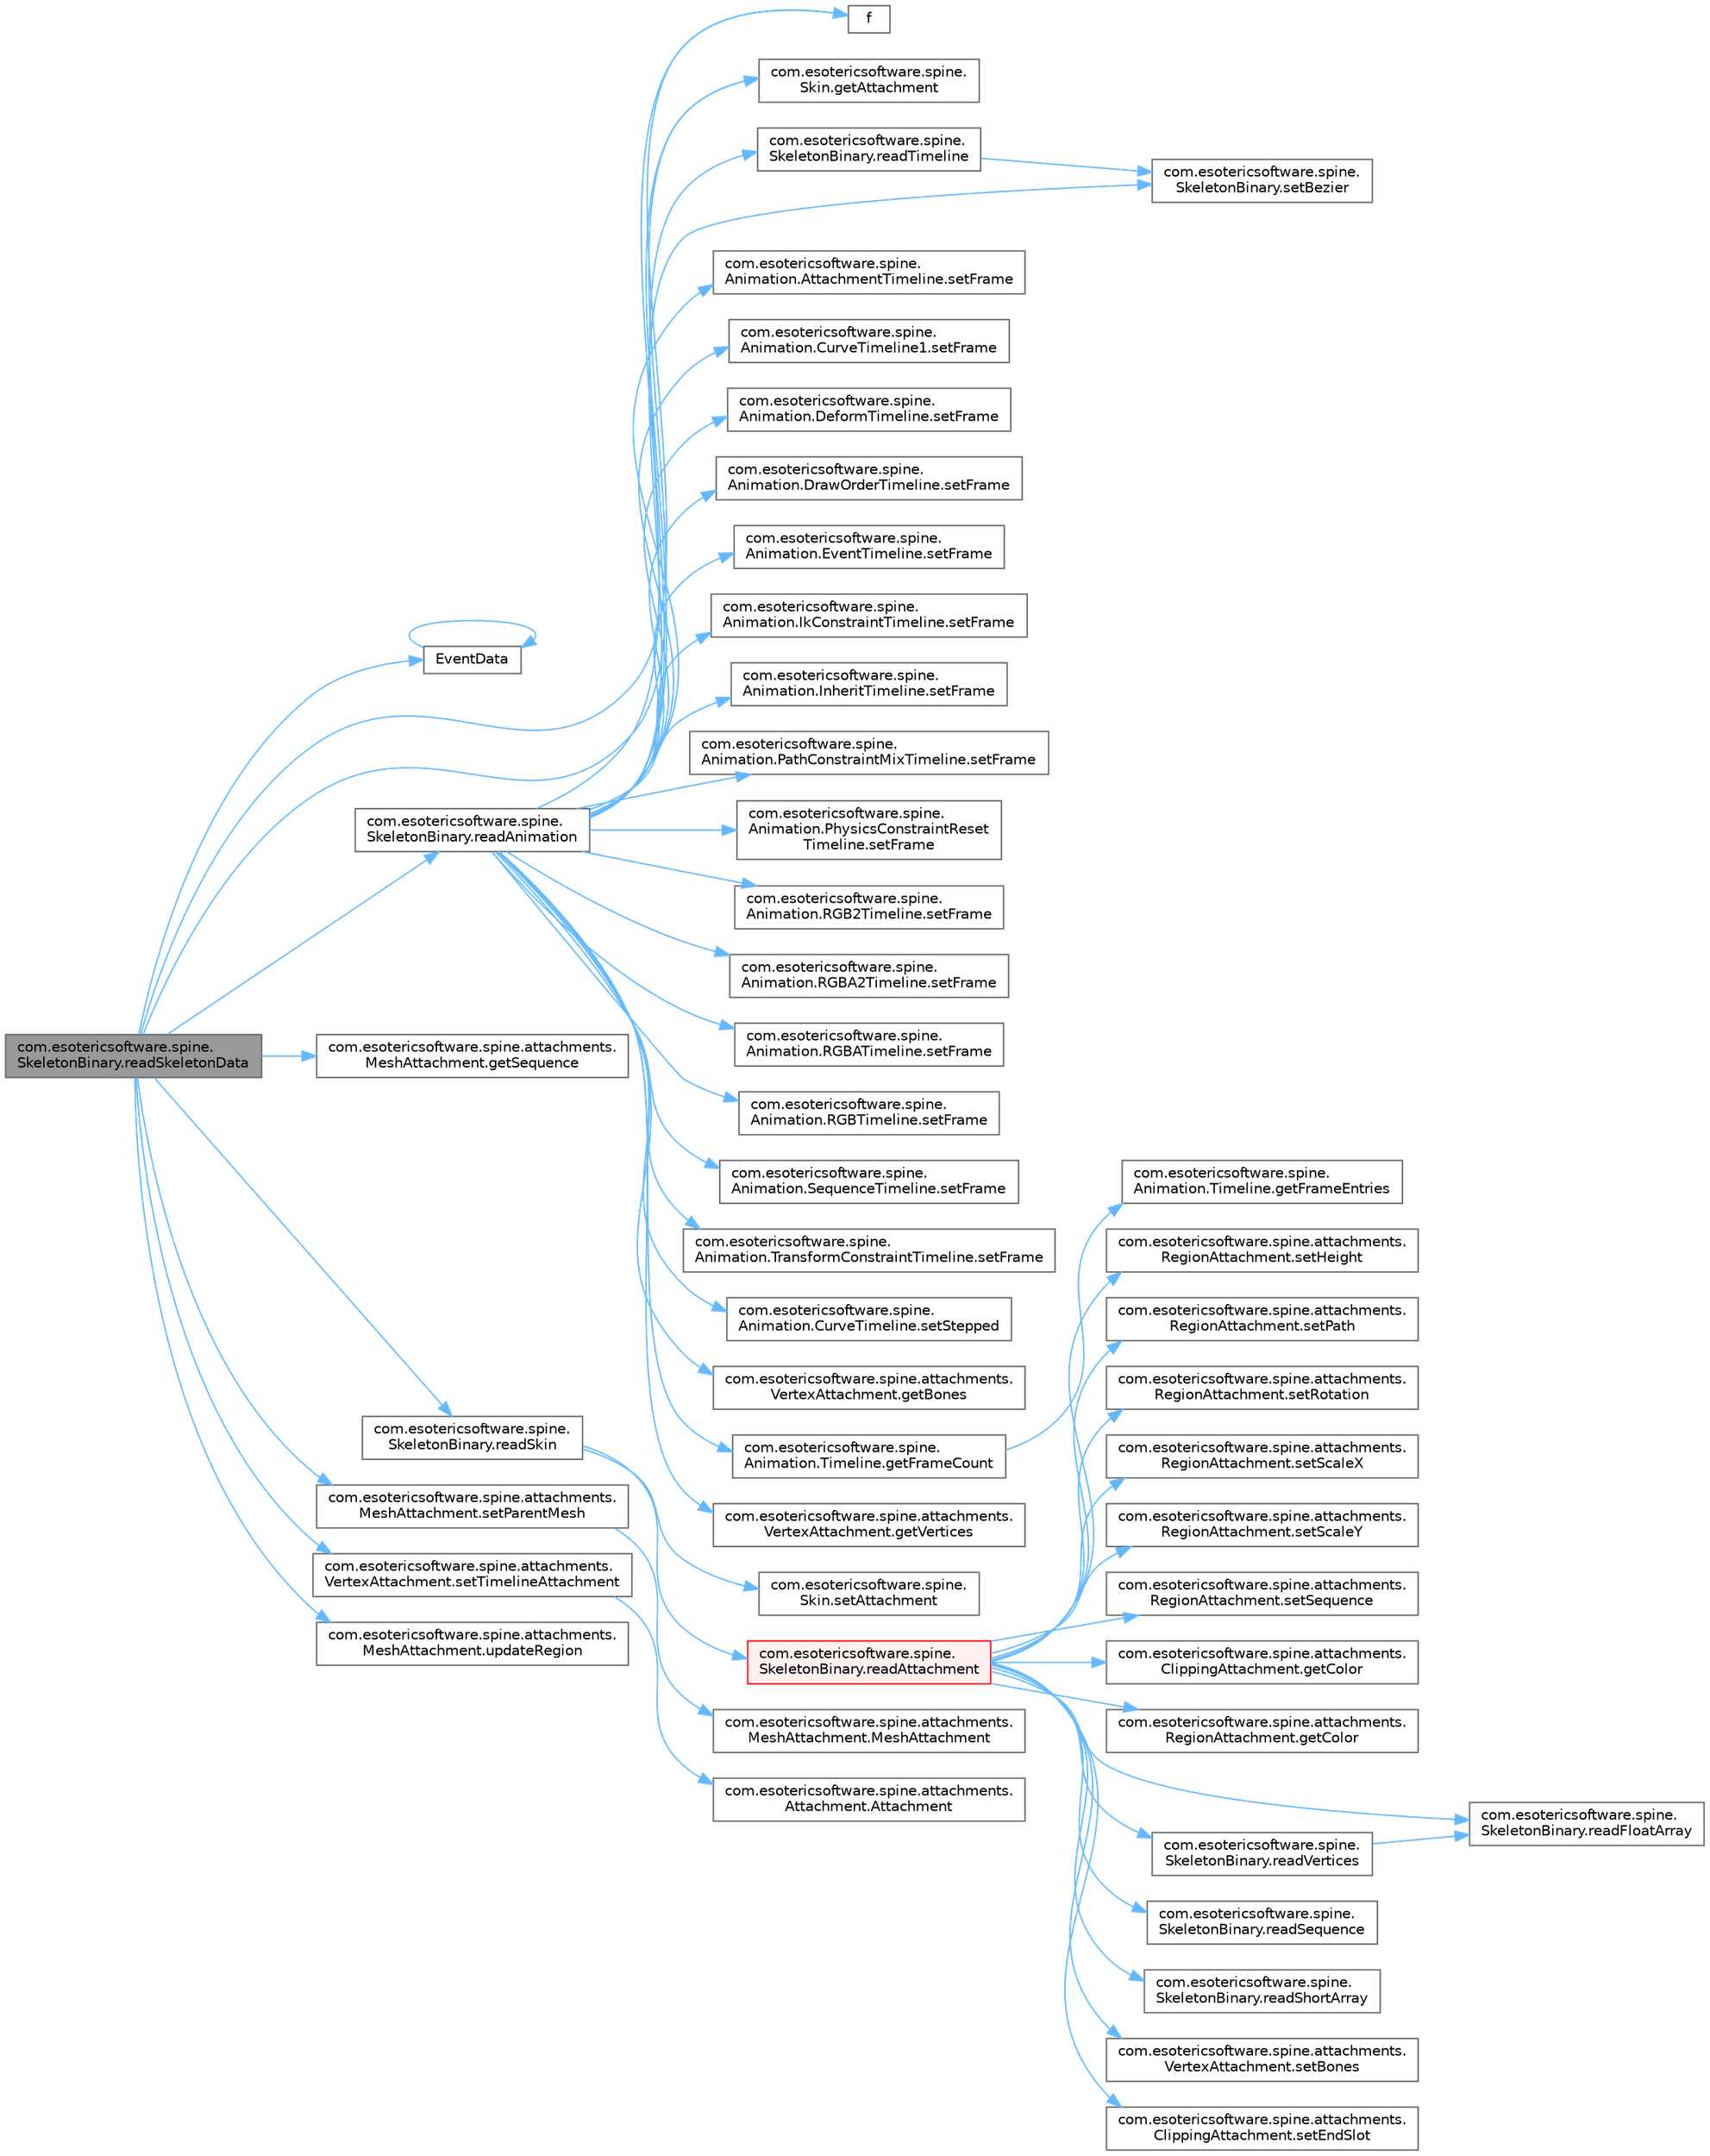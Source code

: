 digraph "com.esotericsoftware.spine.SkeletonBinary.readSkeletonData"
{
 // LATEX_PDF_SIZE
  bgcolor="transparent";
  edge [fontname=Helvetica,fontsize=10,labelfontname=Helvetica,labelfontsize=10];
  node [fontname=Helvetica,fontsize=10,shape=box,height=0.2,width=0.4];
  rankdir="LR";
  Node1 [id="Node000001",label="com.esotericsoftware.spine.\lSkeletonBinary.readSkeletonData",height=0.2,width=0.4,color="gray40", fillcolor="grey60", style="filled", fontcolor="black",tooltip=" "];
  Node1 -> Node2 [id="edge55_Node000001_Node000002",color="steelblue1",style="solid",tooltip=" "];
  Node2 [id="Node000002",label="EventData",height=0.2,width=0.4,color="grey40", fillcolor="white", style="filled",URL="$etw_8h.html#a1150dca5d1943d5e54ad4071d4aa36b9",tooltip=" "];
  Node2 -> Node2 [id="edge56_Node000002_Node000002",color="steelblue1",style="solid",tooltip=" "];
  Node1 -> Node3 [id="edge57_Node000001_Node000003",color="steelblue1",style="solid",tooltip=" "];
  Node3 [id="Node000003",label="f",height=0.2,width=0.4,color="grey40", fillcolor="white", style="filled",URL="$cxx11__tensor__map_8cpp.html#a7f507fea02198f6cb81c86640c7b1a4e",tooltip=" "];
  Node1 -> Node4 [id="edge58_Node000001_Node000004",color="steelblue1",style="solid",tooltip=" "];
  Node4 [id="Node000004",label="com.esotericsoftware.spine.\lSkin.getAttachment",height=0.2,width=0.4,color="grey40", fillcolor="white", style="filled",URL="$classcom_1_1esotericsoftware_1_1spine_1_1_skin.html#a2edd46a0ec394cf57da76288fedc2941",tooltip=" "];
  Node1 -> Node5 [id="edge59_Node000001_Node000005",color="steelblue1",style="solid",tooltip=" "];
  Node5 [id="Node000005",label="com.esotericsoftware.spine.attachments.\lMeshAttachment.getSequence",height=0.2,width=0.4,color="grey40", fillcolor="white", style="filled",URL="$classcom_1_1esotericsoftware_1_1spine_1_1attachments_1_1_mesh_attachment.html#ab192b470a13fe12fad73edfc5454c750",tooltip=" "];
  Node1 -> Node6 [id="edge60_Node000001_Node000006",color="steelblue1",style="solid",tooltip=" "];
  Node6 [id="Node000006",label="com.esotericsoftware.spine.\lSkeletonBinary.readAnimation",height=0.2,width=0.4,color="grey40", fillcolor="white", style="filled",URL="$classcom_1_1esotericsoftware_1_1spine_1_1_skeleton_binary.html#a37e22565ac66d0d83ddeb0b91d350b26",tooltip=" "];
  Node6 -> Node3 [id="edge61_Node000006_Node000003",color="steelblue1",style="solid",tooltip=" "];
  Node6 -> Node4 [id="edge62_Node000006_Node000004",color="steelblue1",style="solid",tooltip=" "];
  Node6 -> Node7 [id="edge63_Node000006_Node000007",color="steelblue1",style="solid",tooltip=" "];
  Node7 [id="Node000007",label="com.esotericsoftware.spine.attachments.\lVertexAttachment.getBones",height=0.2,width=0.4,color="grey40", fillcolor="white", style="filled",URL="$classcom_1_1esotericsoftware_1_1spine_1_1attachments_1_1_vertex_attachment.html#a9b96f41f4f18def39323ea52b41cdfb8",tooltip=" "];
  Node6 -> Node8 [id="edge64_Node000006_Node000008",color="steelblue1",style="solid",tooltip=" "];
  Node8 [id="Node000008",label="com.esotericsoftware.spine.\lAnimation.Timeline.getFrameCount",height=0.2,width=0.4,color="grey40", fillcolor="white", style="filled",URL="$classcom_1_1esotericsoftware_1_1spine_1_1_animation_1_1_timeline.html#a2036c32ec0f8cf0a179142dcdfe5f3ca",tooltip=" "];
  Node8 -> Node9 [id="edge65_Node000008_Node000009",color="steelblue1",style="solid",tooltip=" "];
  Node9 [id="Node000009",label="com.esotericsoftware.spine.\lAnimation.Timeline.getFrameEntries",height=0.2,width=0.4,color="grey40", fillcolor="white", style="filled",URL="$classcom_1_1esotericsoftware_1_1spine_1_1_animation_1_1_timeline.html#a814f629386a6828b0c2ef2d0f497e716",tooltip=" "];
  Node6 -> Node10 [id="edge66_Node000006_Node000010",color="steelblue1",style="solid",tooltip=" "];
  Node10 [id="Node000010",label="com.esotericsoftware.spine.attachments.\lVertexAttachment.getVertices",height=0.2,width=0.4,color="grey40", fillcolor="white", style="filled",URL="$classcom_1_1esotericsoftware_1_1spine_1_1attachments_1_1_vertex_attachment.html#a856ac04a3c146753bfae68d1d7ac0785",tooltip=" "];
  Node6 -> Node11 [id="edge67_Node000006_Node000011",color="steelblue1",style="solid",tooltip=" "];
  Node11 [id="Node000011",label="com.esotericsoftware.spine.\lSkeletonBinary.readTimeline",height=0.2,width=0.4,color="grey40", fillcolor="white", style="filled",URL="$classcom_1_1esotericsoftware_1_1spine_1_1_skeleton_binary.html#a2be788a847f316bfa79b9231ea43579a",tooltip=" "];
  Node11 -> Node12 [id="edge68_Node000011_Node000012",color="steelblue1",style="solid",tooltip=" "];
  Node12 [id="Node000012",label="com.esotericsoftware.spine.\lSkeletonBinary.setBezier",height=0.2,width=0.4,color="grey40", fillcolor="white", style="filled",URL="$classcom_1_1esotericsoftware_1_1spine_1_1_skeleton_binary.html#ae83dd6b17d72ffd542005687b9de6933",tooltip=" "];
  Node6 -> Node12 [id="edge69_Node000006_Node000012",color="steelblue1",style="solid",tooltip=" "];
  Node6 -> Node13 [id="edge70_Node000006_Node000013",color="steelblue1",style="solid",tooltip=" "];
  Node13 [id="Node000013",label="com.esotericsoftware.spine.\lAnimation.AttachmentTimeline.setFrame",height=0.2,width=0.4,color="grey40", fillcolor="white", style="filled",URL="$classcom_1_1esotericsoftware_1_1spine_1_1_animation_1_1_attachment_timeline.html#ae7334c85fa9c6e935fb4942dfbf0d0c1",tooltip=" "];
  Node6 -> Node14 [id="edge71_Node000006_Node000014",color="steelblue1",style="solid",tooltip=" "];
  Node14 [id="Node000014",label="com.esotericsoftware.spine.\lAnimation.CurveTimeline1.setFrame",height=0.2,width=0.4,color="grey40", fillcolor="white", style="filled",URL="$classcom_1_1esotericsoftware_1_1spine_1_1_animation_1_1_curve_timeline1.html#af70da66a348d62755713f15ae0423633",tooltip=" "];
  Node6 -> Node15 [id="edge72_Node000006_Node000015",color="steelblue1",style="solid",tooltip=" "];
  Node15 [id="Node000015",label="com.esotericsoftware.spine.\lAnimation.DeformTimeline.setFrame",height=0.2,width=0.4,color="grey40", fillcolor="white", style="filled",URL="$classcom_1_1esotericsoftware_1_1spine_1_1_animation_1_1_deform_timeline.html#afb04d1af8b6c7583be83f3471ec3e993",tooltip=" "];
  Node6 -> Node16 [id="edge73_Node000006_Node000016",color="steelblue1",style="solid",tooltip=" "];
  Node16 [id="Node000016",label="com.esotericsoftware.spine.\lAnimation.DrawOrderTimeline.setFrame",height=0.2,width=0.4,color="grey40", fillcolor="white", style="filled",URL="$classcom_1_1esotericsoftware_1_1spine_1_1_animation_1_1_draw_order_timeline.html#ae27d0c712da684b2f88c2b5097d54def",tooltip=" "];
  Node6 -> Node17 [id="edge74_Node000006_Node000017",color="steelblue1",style="solid",tooltip=" "];
  Node17 [id="Node000017",label="com.esotericsoftware.spine.\lAnimation.EventTimeline.setFrame",height=0.2,width=0.4,color="grey40", fillcolor="white", style="filled",URL="$classcom_1_1esotericsoftware_1_1spine_1_1_animation_1_1_event_timeline.html#a4b4b753e027235fd3db8817692786afc",tooltip=" "];
  Node6 -> Node18 [id="edge75_Node000006_Node000018",color="steelblue1",style="solid",tooltip=" "];
  Node18 [id="Node000018",label="com.esotericsoftware.spine.\lAnimation.IkConstraintTimeline.setFrame",height=0.2,width=0.4,color="grey40", fillcolor="white", style="filled",URL="$classcom_1_1esotericsoftware_1_1spine_1_1_animation_1_1_ik_constraint_timeline.html#a48bab940f6bbb943a3b6f77a7de5ecde",tooltip=" "];
  Node6 -> Node19 [id="edge76_Node000006_Node000019",color="steelblue1",style="solid",tooltip=" "];
  Node19 [id="Node000019",label="com.esotericsoftware.spine.\lAnimation.InheritTimeline.setFrame",height=0.2,width=0.4,color="grey40", fillcolor="white", style="filled",URL="$classcom_1_1esotericsoftware_1_1spine_1_1_animation_1_1_inherit_timeline.html#ae7284264dd5601d4c195981ddadd149d",tooltip=" "];
  Node6 -> Node20 [id="edge77_Node000006_Node000020",color="steelblue1",style="solid",tooltip=" "];
  Node20 [id="Node000020",label="com.esotericsoftware.spine.\lAnimation.PathConstraintMixTimeline.setFrame",height=0.2,width=0.4,color="grey40", fillcolor="white", style="filled",URL="$classcom_1_1esotericsoftware_1_1spine_1_1_animation_1_1_path_constraint_mix_timeline.html#ab19bacb5765b2210590f247cb8f38c7f",tooltip=" "];
  Node6 -> Node21 [id="edge78_Node000006_Node000021",color="steelblue1",style="solid",tooltip=" "];
  Node21 [id="Node000021",label="com.esotericsoftware.spine.\lAnimation.PhysicsConstraintReset\lTimeline.setFrame",height=0.2,width=0.4,color="grey40", fillcolor="white", style="filled",URL="$classcom_1_1esotericsoftware_1_1spine_1_1_animation_1_1_physics_constraint_reset_timeline.html#afaffa392c01dcd524f82357c4ab6c803",tooltip=" "];
  Node6 -> Node22 [id="edge79_Node000006_Node000022",color="steelblue1",style="solid",tooltip=" "];
  Node22 [id="Node000022",label="com.esotericsoftware.spine.\lAnimation.RGB2Timeline.setFrame",height=0.2,width=0.4,color="grey40", fillcolor="white", style="filled",URL="$classcom_1_1esotericsoftware_1_1spine_1_1_animation_1_1_r_g_b2_timeline.html#ae0374f9d203eb5ebb7d038fb23d8360a",tooltip=" "];
  Node6 -> Node23 [id="edge80_Node000006_Node000023",color="steelblue1",style="solid",tooltip=" "];
  Node23 [id="Node000023",label="com.esotericsoftware.spine.\lAnimation.RGBA2Timeline.setFrame",height=0.2,width=0.4,color="grey40", fillcolor="white", style="filled",URL="$classcom_1_1esotericsoftware_1_1spine_1_1_animation_1_1_r_g_b_a2_timeline.html#a197ac457eaa9e2eedce3b6a370d88e5b",tooltip=" "];
  Node6 -> Node24 [id="edge81_Node000006_Node000024",color="steelblue1",style="solid",tooltip=" "];
  Node24 [id="Node000024",label="com.esotericsoftware.spine.\lAnimation.RGBATimeline.setFrame",height=0.2,width=0.4,color="grey40", fillcolor="white", style="filled",URL="$classcom_1_1esotericsoftware_1_1spine_1_1_animation_1_1_r_g_b_a_timeline.html#ac03a188152c5238ce8ae7ab6a42d7b57",tooltip=" "];
  Node6 -> Node25 [id="edge82_Node000006_Node000025",color="steelblue1",style="solid",tooltip=" "];
  Node25 [id="Node000025",label="com.esotericsoftware.spine.\lAnimation.RGBTimeline.setFrame",height=0.2,width=0.4,color="grey40", fillcolor="white", style="filled",URL="$classcom_1_1esotericsoftware_1_1spine_1_1_animation_1_1_r_g_b_timeline.html#a430818a560ec5568192ab262f4482c77",tooltip=" "];
  Node6 -> Node26 [id="edge83_Node000006_Node000026",color="steelblue1",style="solid",tooltip=" "];
  Node26 [id="Node000026",label="com.esotericsoftware.spine.\lAnimation.SequenceTimeline.setFrame",height=0.2,width=0.4,color="grey40", fillcolor="white", style="filled",URL="$classcom_1_1esotericsoftware_1_1spine_1_1_animation_1_1_sequence_timeline.html#ab8a87ed2a493bb2a7ef196351fe6a2e3",tooltip=" "];
  Node6 -> Node27 [id="edge84_Node000006_Node000027",color="steelblue1",style="solid",tooltip=" "];
  Node27 [id="Node000027",label="com.esotericsoftware.spine.\lAnimation.TransformConstraintTimeline.setFrame",height=0.2,width=0.4,color="grey40", fillcolor="white", style="filled",URL="$classcom_1_1esotericsoftware_1_1spine_1_1_animation_1_1_transform_constraint_timeline.html#a2a9e78723ac51a8d5f337e800c74d8d7",tooltip=" "];
  Node6 -> Node28 [id="edge85_Node000006_Node000028",color="steelblue1",style="solid",tooltip=" "];
  Node28 [id="Node000028",label="com.esotericsoftware.spine.\lAnimation.CurveTimeline.setStepped",height=0.2,width=0.4,color="grey40", fillcolor="white", style="filled",URL="$classcom_1_1esotericsoftware_1_1spine_1_1_animation_1_1_curve_timeline.html#a0b04f86d184be076ed8d669fd3788129",tooltip=" "];
  Node1 -> Node29 [id="edge86_Node000001_Node000029",color="steelblue1",style="solid",tooltip=" "];
  Node29 [id="Node000029",label="com.esotericsoftware.spine.\lSkeletonBinary.readSkin",height=0.2,width=0.4,color="grey40", fillcolor="white", style="filled",URL="$classcom_1_1esotericsoftware_1_1spine_1_1_skeleton_binary.html#a9f4de8d29041e9d7b04a5640111a564e",tooltip=" "];
  Node29 -> Node30 [id="edge87_Node000029_Node000030",color="steelblue1",style="solid",tooltip=" "];
  Node30 [id="Node000030",label="com.esotericsoftware.spine.\lSkeletonBinary.readAttachment",height=0.2,width=0.4,color="red", fillcolor="#FFF0F0", style="filled",URL="$classcom_1_1esotericsoftware_1_1spine_1_1_skeleton_binary.html#abc26c3dbd20223876dc869c583e5d8f6",tooltip=" "];
  Node30 -> Node31 [id="edge88_Node000030_Node000031",color="steelblue1",style="solid",tooltip=" "];
  Node31 [id="Node000031",label="com.esotericsoftware.spine.attachments.\lClippingAttachment.getColor",height=0.2,width=0.4,color="grey40", fillcolor="white", style="filled",URL="$classcom_1_1esotericsoftware_1_1spine_1_1attachments_1_1_clipping_attachment.html#a4d749265bdb95d421acd5029262bfcfa",tooltip=" "];
  Node30 -> Node32 [id="edge89_Node000030_Node000032",color="steelblue1",style="solid",tooltip=" "];
  Node32 [id="Node000032",label="com.esotericsoftware.spine.attachments.\lRegionAttachment.getColor",height=0.2,width=0.4,color="grey40", fillcolor="white", style="filled",URL="$classcom_1_1esotericsoftware_1_1spine_1_1attachments_1_1_region_attachment.html#a9612fafab2ff3272512ef4ea1bf3e3b2",tooltip=" "];
  Node30 -> Node33 [id="edge90_Node000030_Node000033",color="steelblue1",style="solid",tooltip=" "];
  Node33 [id="Node000033",label="com.esotericsoftware.spine.\lSkeletonBinary.readFloatArray",height=0.2,width=0.4,color="grey40", fillcolor="white", style="filled",URL="$classcom_1_1esotericsoftware_1_1spine_1_1_skeleton_binary.html#a48d69173523f94f3ab96bb59a7776bc5",tooltip=" "];
  Node30 -> Node34 [id="edge91_Node000030_Node000034",color="steelblue1",style="solid",tooltip=" "];
  Node34 [id="Node000034",label="com.esotericsoftware.spine.\lSkeletonBinary.readSequence",height=0.2,width=0.4,color="grey40", fillcolor="white", style="filled",URL="$classcom_1_1esotericsoftware_1_1spine_1_1_skeleton_binary.html#a61db7e009b0da6e56bb654e72a4658ca",tooltip=" "];
  Node30 -> Node35 [id="edge92_Node000030_Node000035",color="steelblue1",style="solid",tooltip=" "];
  Node35 [id="Node000035",label="com.esotericsoftware.spine.\lSkeletonBinary.readShortArray",height=0.2,width=0.4,color="grey40", fillcolor="white", style="filled",URL="$classcom_1_1esotericsoftware_1_1spine_1_1_skeleton_binary.html#aa824744967b854d3bde5e6e2e126eade",tooltip=" "];
  Node30 -> Node36 [id="edge93_Node000030_Node000036",color="steelblue1",style="solid",tooltip=" "];
  Node36 [id="Node000036",label="com.esotericsoftware.spine.\lSkeletonBinary.readVertices",height=0.2,width=0.4,color="grey40", fillcolor="white", style="filled",URL="$classcom_1_1esotericsoftware_1_1spine_1_1_skeleton_binary.html#a22abf6ea09ee84357f352bfdf6a90a34",tooltip=" "];
  Node36 -> Node33 [id="edge94_Node000036_Node000033",color="steelblue1",style="solid",tooltip=" "];
  Node30 -> Node37 [id="edge95_Node000030_Node000037",color="steelblue1",style="solid",tooltip=" "];
  Node37 [id="Node000037",label="com.esotericsoftware.spine.attachments.\lVertexAttachment.setBones",height=0.2,width=0.4,color="grey40", fillcolor="white", style="filled",URL="$classcom_1_1esotericsoftware_1_1spine_1_1attachments_1_1_vertex_attachment.html#aa97b291e4417df07462fb4fc39c741ff",tooltip=" "];
  Node30 -> Node38 [id="edge96_Node000030_Node000038",color="steelblue1",style="solid",tooltip=" "];
  Node38 [id="Node000038",label="com.esotericsoftware.spine.attachments.\lClippingAttachment.setEndSlot",height=0.2,width=0.4,color="grey40", fillcolor="white", style="filled",URL="$classcom_1_1esotericsoftware_1_1spine_1_1attachments_1_1_clipping_attachment.html#a0fd7369227db35230017f9f435cd81db",tooltip=" "];
  Node30 -> Node39 [id="edge97_Node000030_Node000039",color="steelblue1",style="solid",tooltip=" "];
  Node39 [id="Node000039",label="com.esotericsoftware.spine.attachments.\lRegionAttachment.setHeight",height=0.2,width=0.4,color="grey40", fillcolor="white", style="filled",URL="$classcom_1_1esotericsoftware_1_1spine_1_1attachments_1_1_region_attachment.html#a668103c958ced8de09db9fbc2d7628b3",tooltip=" "];
  Node30 -> Node40 [id="edge98_Node000030_Node000040",color="steelblue1",style="solid",tooltip=" "];
  Node40 [id="Node000040",label="com.esotericsoftware.spine.attachments.\lRegionAttachment.setPath",height=0.2,width=0.4,color="grey40", fillcolor="white", style="filled",URL="$classcom_1_1esotericsoftware_1_1spine_1_1attachments_1_1_region_attachment.html#add5679609973b0c7dfff3ce54f3c7471",tooltip=" "];
  Node30 -> Node41 [id="edge99_Node000030_Node000041",color="steelblue1",style="solid",tooltip=" "];
  Node41 [id="Node000041",label="com.esotericsoftware.spine.attachments.\lRegionAttachment.setRotation",height=0.2,width=0.4,color="grey40", fillcolor="white", style="filled",URL="$classcom_1_1esotericsoftware_1_1spine_1_1attachments_1_1_region_attachment.html#a83f9cd5b62d882ee318f971932252a69",tooltip=" "];
  Node30 -> Node42 [id="edge100_Node000030_Node000042",color="steelblue1",style="solid",tooltip=" "];
  Node42 [id="Node000042",label="com.esotericsoftware.spine.attachments.\lRegionAttachment.setScaleX",height=0.2,width=0.4,color="grey40", fillcolor="white", style="filled",URL="$classcom_1_1esotericsoftware_1_1spine_1_1attachments_1_1_region_attachment.html#a36554478eebfa0afde6d90c3a9f50884",tooltip=" "];
  Node30 -> Node43 [id="edge101_Node000030_Node000043",color="steelblue1",style="solid",tooltip=" "];
  Node43 [id="Node000043",label="com.esotericsoftware.spine.attachments.\lRegionAttachment.setScaleY",height=0.2,width=0.4,color="grey40", fillcolor="white", style="filled",URL="$classcom_1_1esotericsoftware_1_1spine_1_1attachments_1_1_region_attachment.html#ab9fdab51acf128d39d7cfb487587f6df",tooltip=" "];
  Node30 -> Node44 [id="edge102_Node000030_Node000044",color="steelblue1",style="solid",tooltip=" "];
  Node44 [id="Node000044",label="com.esotericsoftware.spine.attachments.\lRegionAttachment.setSequence",height=0.2,width=0.4,color="grey40", fillcolor="white", style="filled",URL="$classcom_1_1esotericsoftware_1_1spine_1_1attachments_1_1_region_attachment.html#adc204b118e516c3e5e4eaa4c4baa5841",tooltip=" "];
  Node29 -> Node60 [id="edge103_Node000029_Node000060",color="steelblue1",style="solid",tooltip=" "];
  Node60 [id="Node000060",label="com.esotericsoftware.spine.\lSkin.setAttachment",height=0.2,width=0.4,color="grey40", fillcolor="white", style="filled",URL="$classcom_1_1esotericsoftware_1_1spine_1_1_skin.html#a24293ad153104c4e881526b47646c730",tooltip=" "];
  Node1 -> Node61 [id="edge104_Node000001_Node000061",color="steelblue1",style="solid",tooltip=" "];
  Node61 [id="Node000061",label="com.esotericsoftware.spine.attachments.\lMeshAttachment.setParentMesh",height=0.2,width=0.4,color="grey40", fillcolor="white", style="filled",URL="$classcom_1_1esotericsoftware_1_1spine_1_1attachments_1_1_mesh_attachment.html#abeb8db46e3bd43511b4a16b5e3876af9",tooltip=" "];
  Node61 -> Node62 [id="edge105_Node000061_Node000062",color="steelblue1",style="solid",tooltip=" "];
  Node62 [id="Node000062",label="com.esotericsoftware.spine.attachments.\lMeshAttachment.MeshAttachment",height=0.2,width=0.4,color="grey40", fillcolor="white", style="filled",URL="$classcom_1_1esotericsoftware_1_1spine_1_1attachments_1_1_mesh_attachment.html#a68ecd957f480dec535ef1577c5f50a43",tooltip=" "];
  Node1 -> Node63 [id="edge106_Node000001_Node000063",color="steelblue1",style="solid",tooltip=" "];
  Node63 [id="Node000063",label="com.esotericsoftware.spine.attachments.\lVertexAttachment.setTimelineAttachment",height=0.2,width=0.4,color="grey40", fillcolor="white", style="filled",URL="$classcom_1_1esotericsoftware_1_1spine_1_1attachments_1_1_vertex_attachment.html#a78fd3f42cfc69777dd79b5c65895403b",tooltip=" "];
  Node63 -> Node64 [id="edge107_Node000063_Node000064",color="steelblue1",style="solid",tooltip=" "];
  Node64 [id="Node000064",label="com.esotericsoftware.spine.attachments.\lAttachment.Attachment",height=0.2,width=0.4,color="grey40", fillcolor="white", style="filled",URL="$classcom_1_1esotericsoftware_1_1spine_1_1attachments_1_1_attachment.html#a7ab1092700495acc117c81566d556552",tooltip=" "];
  Node1 -> Node65 [id="edge108_Node000001_Node000065",color="steelblue1",style="solid",tooltip=" "];
  Node65 [id="Node000065",label="com.esotericsoftware.spine.attachments.\lMeshAttachment.updateRegion",height=0.2,width=0.4,color="grey40", fillcolor="white", style="filled",URL="$classcom_1_1esotericsoftware_1_1spine_1_1attachments_1_1_mesh_attachment.html#af8989dbeda6a6f4e3cf1ce0bbca31011",tooltip=" "];
}
